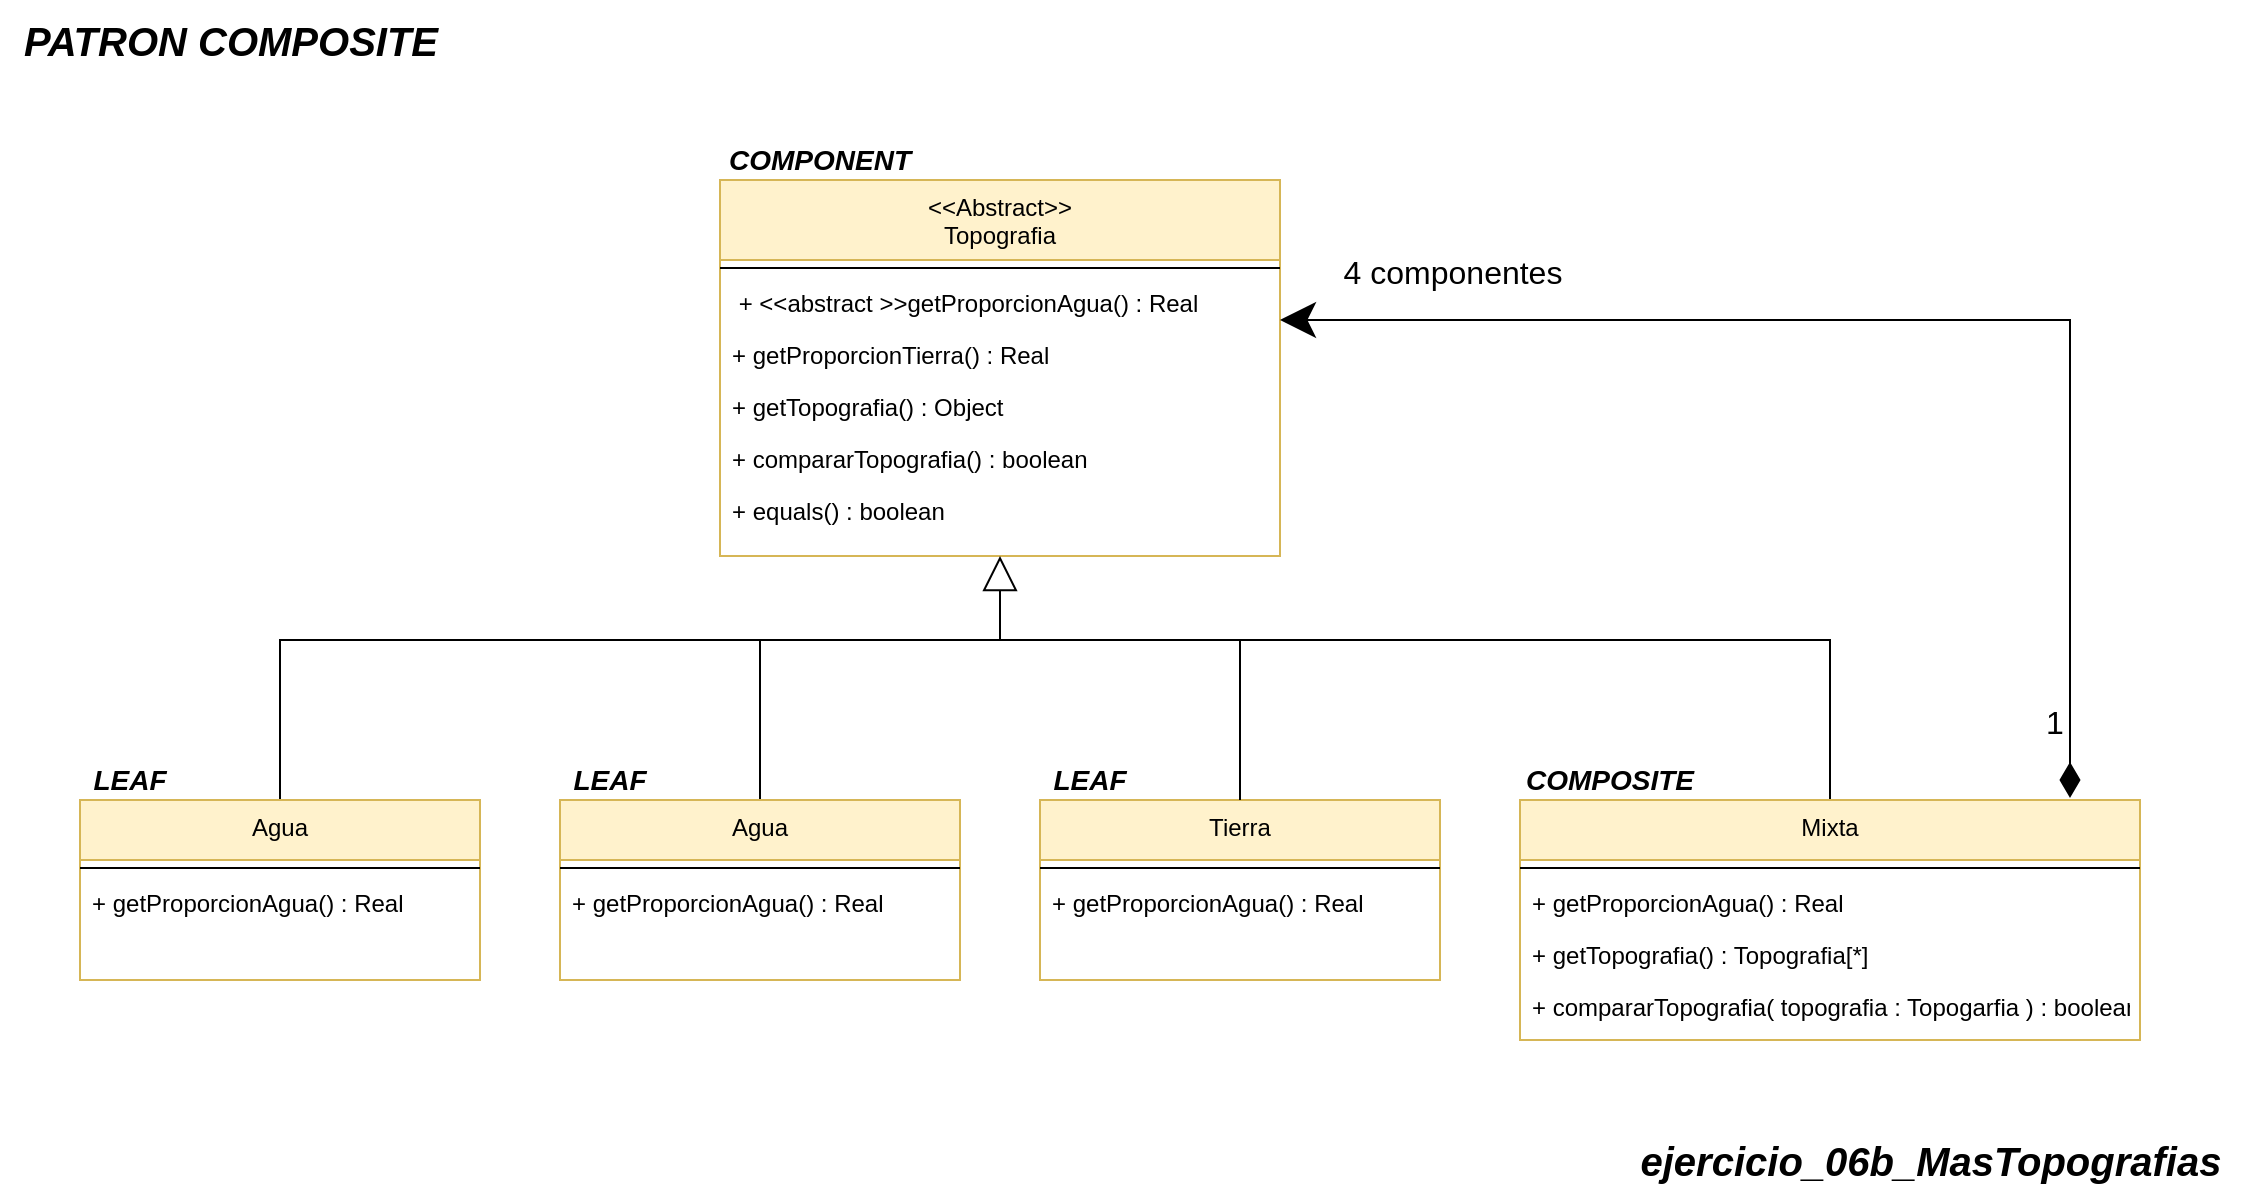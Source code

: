 <mxfile version="24.4.0" type="google">
  <diagram id="C5RBs43oDa-KdzZeNtuy" name="Page-1">
    <mxGraphModel grid="1" page="1" gridSize="10" guides="1" tooltips="1" connect="1" arrows="1" fold="1" pageScale="1" pageWidth="827" pageHeight="1169" math="0" shadow="0">
      <root>
        <mxCell id="WIyWlLk6GJQsqaUBKTNV-0" />
        <mxCell id="WIyWlLk6GJQsqaUBKTNV-1" parent="WIyWlLk6GJQsqaUBKTNV-0" />
        <mxCell id="OJAIJrGIk2gUR6cNHhCz-0" value="&lt;&lt;Abstract&gt;&gt;&#xa;Topografia" style="swimlane;fontStyle=0;align=center;verticalAlign=top;childLayout=stackLayout;horizontal=1;startSize=40;horizontalStack=0;resizeParent=1;resizeLast=0;collapsible=1;marginBottom=0;rounded=0;shadow=0;strokeWidth=1;fillColor=#fff2cc;strokeColor=#d6b656;" vertex="1" parent="WIyWlLk6GJQsqaUBKTNV-1">
          <mxGeometry x="240" y="-550" width="280" height="188" as="geometry">
            <mxRectangle x="110" y="-20" width="160" height="26" as="alternateBounds" />
          </mxGeometry>
        </mxCell>
        <mxCell id="OJAIJrGIk2gUR6cNHhCz-1" value="" style="line;html=1;strokeWidth=1;align=left;verticalAlign=middle;spacingTop=-1;spacingLeft=3;spacingRight=3;rotatable=0;labelPosition=right;points=[];portConstraint=eastwest;" vertex="1" parent="OJAIJrGIk2gUR6cNHhCz-0">
          <mxGeometry y="40" width="280" height="8" as="geometry" />
        </mxCell>
        <mxCell id="OJAIJrGIk2gUR6cNHhCz-2" value=" + &lt;&lt;abstract &gt;&gt;getProporcionAgua() : Real" style="text;align=left;verticalAlign=top;spacingLeft=4;spacingRight=4;overflow=hidden;rotatable=0;points=[[0,0.5],[1,0.5]];portConstraint=eastwest;" vertex="1" parent="OJAIJrGIk2gUR6cNHhCz-0">
          <mxGeometry y="48" width="280" height="26" as="geometry" />
        </mxCell>
        <mxCell id="OJAIJrGIk2gUR6cNHhCz-3" value="+ getProporcionTierra() : Real" style="text;align=left;verticalAlign=top;spacingLeft=4;spacingRight=4;overflow=hidden;rotatable=0;points=[[0,0.5],[1,0.5]];portConstraint=eastwest;rounded=0;shadow=0;html=0;" vertex="1" parent="OJAIJrGIk2gUR6cNHhCz-0">
          <mxGeometry y="74" width="280" height="26" as="geometry" />
        </mxCell>
        <mxCell id="OJAIJrGIk2gUR6cNHhCz-4" value="+ getTopografia() : Object" style="text;align=left;verticalAlign=top;spacingLeft=4;spacingRight=4;overflow=hidden;rotatable=0;points=[[0,0.5],[1,0.5]];portConstraint=eastwest;rounded=0;shadow=0;html=0;" vertex="1" parent="OJAIJrGIk2gUR6cNHhCz-0">
          <mxGeometry y="100" width="280" height="26" as="geometry" />
        </mxCell>
        <mxCell id="OJAIJrGIk2gUR6cNHhCz-5" value="+ compararTopografia() : boolean&#xa;" style="text;align=left;verticalAlign=top;spacingLeft=4;spacingRight=4;overflow=hidden;rotatable=0;points=[[0,0.5],[1,0.5]];portConstraint=eastwest;rounded=0;shadow=0;html=0;" vertex="1" parent="OJAIJrGIk2gUR6cNHhCz-0">
          <mxGeometry y="126" width="280" height="26" as="geometry" />
        </mxCell>
        <mxCell id="OJAIJrGIk2gUR6cNHhCz-6" value="+ equals() : boolean&#xa;" style="text;align=left;verticalAlign=top;spacingLeft=4;spacingRight=4;overflow=hidden;rotatable=0;points=[[0,0.5],[1,0.5]];portConstraint=eastwest;rounded=0;shadow=0;html=0;" vertex="1" parent="OJAIJrGIk2gUR6cNHhCz-0">
          <mxGeometry y="152" width="280" height="26" as="geometry" />
        </mxCell>
        <mxCell id="OJAIJrGIk2gUR6cNHhCz-7" style="edgeStyle=orthogonalEdgeStyle;rounded=0;orthogonalLoop=1;jettySize=auto;html=1;exitX=1;exitY=0.5;exitDx=0;exitDy=0;" edge="1" parent="OJAIJrGIk2gUR6cNHhCz-0" source="OJAIJrGIk2gUR6cNHhCz-3" target="OJAIJrGIk2gUR6cNHhCz-3">
          <mxGeometry relative="1" as="geometry" />
        </mxCell>
        <mxCell id="OJAIJrGIk2gUR6cNHhCz-8" style="edgeStyle=orthogonalEdgeStyle;rounded=0;orthogonalLoop=1;jettySize=auto;html=1;startArrow=diamondThin;startFill=1;strokeWidth=1;startSize=15;sourcePerimeterSpacing=1;endSize=15;endArrow=classic;endFill=1;" edge="1" parent="WIyWlLk6GJQsqaUBKTNV-1" source="OJAIJrGIk2gUR6cNHhCz-12" target="OJAIJrGIk2gUR6cNHhCz-2">
          <mxGeometry relative="1" as="geometry">
            <mxPoint x="540" y="-480" as="targetPoint" />
            <Array as="points">
              <mxPoint x="915" y="-480" />
            </Array>
          </mxGeometry>
        </mxCell>
        <mxCell id="OJAIJrGIk2gUR6cNHhCz-9" value="&lt;font style=&quot;font-size: 16px;&quot;&gt;1&lt;/font&gt;&lt;span style=&quot;color: rgba(0, 0, 0, 0); font-family: monospace; font-size: 0px; text-align: start; background-color: rgb(251, 251, 251);&quot;&gt;%3CmxGraphModel%3E%3Croot%3E%3CmxCell%20id%3D%220%22%2F%3E%3CmxCell%20id%3D%221%22%20parent%3D%220%22%2F%3E%3CmxCell%20id%3D%222%22%20value%3D%22%22%20style%3D%22endArrow%3Dnone%3Bhtml%3D1%3Brounded%3D0%3B%22%20edge%3D%221%22%20parent%3D%221%22%3E%3CmxGeometry%20width%3D%2250%22%20height%3D%2250%22%20relative%3D%221%22%20as%3D%22geometry%22%3E%3CmxPoint%20x%3D%22140%22%20y%3D%22-400%22%20as%3D%22sourcePoint%22%2F%3E%3CmxPoint%20x%3D%22140%22%20y%3D%22-360%22%20as%3D%22targetPoint%22%2F%3E%3C%2FmxGeometry%3E%3C%2FmxCell%3E%3C%2Froot%3E%3C%2FmxGraphModel%3E&lt;/span&gt;" style="edgeLabel;html=1;align=center;verticalAlign=middle;resizable=0;points=[];" connectable="0" vertex="1" parent="OJAIJrGIk2gUR6cNHhCz-8">
          <mxGeometry x="-0.909" y="6" relative="1" as="geometry">
            <mxPoint x="-2" y="-9" as="offset" />
          </mxGeometry>
        </mxCell>
        <mxCell id="OJAIJrGIk2gUR6cNHhCz-10" value="&lt;font style=&quot;font-size: 16px;&quot;&gt;4 componentes&lt;/font&gt;" style="edgeLabel;html=1;align=center;verticalAlign=middle;resizable=0;points=[];" connectable="0" vertex="1" parent="OJAIJrGIk2gUR6cNHhCz-8">
          <mxGeometry x="0.875" y="2" relative="1" as="geometry">
            <mxPoint x="46" y="-26" as="offset" />
          </mxGeometry>
        </mxCell>
        <mxCell id="OJAIJrGIk2gUR6cNHhCz-51" style="edgeStyle=orthogonalEdgeStyle;rounded=0;orthogonalLoop=1;jettySize=auto;html=1;endArrow=none;endFill=0;endSize=15;startSize=15;" edge="1" parent="WIyWlLk6GJQsqaUBKTNV-1" source="OJAIJrGIk2gUR6cNHhCz-12">
          <mxGeometry relative="1" as="geometry">
            <mxPoint x="500" y="-320" as="targetPoint" />
            <Array as="points">
              <mxPoint x="795" y="-320" />
            </Array>
          </mxGeometry>
        </mxCell>
        <mxCell id="OJAIJrGIk2gUR6cNHhCz-12" value="Mixta" style="swimlane;fontStyle=0;align=center;verticalAlign=top;childLayout=stackLayout;horizontal=1;startSize=30;horizontalStack=0;resizeParent=1;resizeLast=0;collapsible=1;marginBottom=0;rounded=0;shadow=0;strokeWidth=1;fillColor=#fff2cc;strokeColor=#d6b656;" vertex="1" parent="WIyWlLk6GJQsqaUBKTNV-1">
          <mxGeometry x="640" y="-240" width="310" height="120" as="geometry">
            <mxRectangle x="110" y="-20" width="160" height="26" as="alternateBounds" />
          </mxGeometry>
        </mxCell>
        <mxCell id="OJAIJrGIk2gUR6cNHhCz-13" value="" style="line;html=1;strokeWidth=1;align=left;verticalAlign=middle;spacingTop=-1;spacingLeft=3;spacingRight=3;rotatable=0;labelPosition=right;points=[];portConstraint=eastwest;" vertex="1" parent="OJAIJrGIk2gUR6cNHhCz-12">
          <mxGeometry y="30" width="310" height="8" as="geometry" />
        </mxCell>
        <mxCell id="OJAIJrGIk2gUR6cNHhCz-14" value="+ getProporcionAgua() : Real" style="text;align=left;verticalAlign=top;spacingLeft=4;spacingRight=4;overflow=hidden;rotatable=0;points=[[0,0.5],[1,0.5]];portConstraint=eastwest;" vertex="1" parent="OJAIJrGIk2gUR6cNHhCz-12">
          <mxGeometry y="38" width="310" height="26" as="geometry" />
        </mxCell>
        <mxCell id="OJAIJrGIk2gUR6cNHhCz-15" value="+ getTopografia() : Topografia[*]" style="text;align=left;verticalAlign=top;spacingLeft=4;spacingRight=4;overflow=hidden;rotatable=0;points=[[0,0.5],[1,0.5]];portConstraint=eastwest;" vertex="1" parent="OJAIJrGIk2gUR6cNHhCz-12">
          <mxGeometry y="64" width="310" height="26" as="geometry" />
        </mxCell>
        <mxCell id="OJAIJrGIk2gUR6cNHhCz-16" style="edgeStyle=orthogonalEdgeStyle;rounded=0;orthogonalLoop=1;jettySize=auto;html=1;exitX=1;exitY=0.5;exitDx=0;exitDy=0;" edge="1" parent="OJAIJrGIk2gUR6cNHhCz-12">
          <mxGeometry relative="1" as="geometry">
            <mxPoint x="240" y="77" as="sourcePoint" />
            <mxPoint x="240" y="77" as="targetPoint" />
          </mxGeometry>
        </mxCell>
        <mxCell id="OJAIJrGIk2gUR6cNHhCz-17" value="+ compararTopografia( topografia : Topogarfia ) : boolean" style="text;align=left;verticalAlign=top;spacingLeft=4;spacingRight=4;overflow=hidden;rotatable=0;points=[[0,0.5],[1,0.5]];portConstraint=eastwest;" vertex="1" parent="OJAIJrGIk2gUR6cNHhCz-12">
          <mxGeometry y="90" width="310" height="26" as="geometry" />
        </mxCell>
        <mxCell id="OJAIJrGIk2gUR6cNHhCz-19" value="Tierra" style="swimlane;fontStyle=0;align=center;verticalAlign=top;childLayout=stackLayout;horizontal=1;startSize=30;horizontalStack=0;resizeParent=1;resizeLast=0;collapsible=1;marginBottom=0;rounded=0;shadow=0;strokeWidth=1;fillColor=#fff2cc;strokeColor=#d6b656;" vertex="1" parent="WIyWlLk6GJQsqaUBKTNV-1">
          <mxGeometry x="400" y="-240" width="200" height="90" as="geometry">
            <mxRectangle x="110" y="-20" width="160" height="26" as="alternateBounds" />
          </mxGeometry>
        </mxCell>
        <mxCell id="OJAIJrGIk2gUR6cNHhCz-20" value="" style="line;html=1;strokeWidth=1;align=left;verticalAlign=middle;spacingTop=-1;spacingLeft=3;spacingRight=3;rotatable=0;labelPosition=right;points=[];portConstraint=eastwest;" vertex="1" parent="OJAIJrGIk2gUR6cNHhCz-19">
          <mxGeometry y="30" width="200" height="8" as="geometry" />
        </mxCell>
        <mxCell id="OJAIJrGIk2gUR6cNHhCz-21" value="+ getProporcionAgua() : Real" style="text;align=left;verticalAlign=top;spacingLeft=4;spacingRight=4;overflow=hidden;rotatable=0;points=[[0,0.5],[1,0.5]];portConstraint=eastwest;" vertex="1" parent="OJAIJrGIk2gUR6cNHhCz-19">
          <mxGeometry y="38" width="200" height="26" as="geometry" />
        </mxCell>
        <mxCell id="OJAIJrGIk2gUR6cNHhCz-22" style="edgeStyle=orthogonalEdgeStyle;rounded=0;orthogonalLoop=1;jettySize=auto;html=1;exitX=1;exitY=0.5;exitDx=0;exitDy=0;" edge="1" parent="OJAIJrGIk2gUR6cNHhCz-19">
          <mxGeometry relative="1" as="geometry">
            <mxPoint x="240" y="77" as="sourcePoint" />
            <mxPoint x="240" y="77" as="targetPoint" />
          </mxGeometry>
        </mxCell>
        <mxCell id="OJAIJrGIk2gUR6cNHhCz-48" style="edgeStyle=orthogonalEdgeStyle;rounded=0;orthogonalLoop=1;jettySize=auto;html=1;endArrow=none;endFill=0;endSize=15;startSize=15;" edge="1" parent="WIyWlLk6GJQsqaUBKTNV-1" source="OJAIJrGIk2gUR6cNHhCz-24">
          <mxGeometry relative="1" as="geometry">
            <mxPoint x="380" y="-320" as="targetPoint" />
            <Array as="points">
              <mxPoint x="260" y="-320" />
            </Array>
          </mxGeometry>
        </mxCell>
        <mxCell id="OJAIJrGIk2gUR6cNHhCz-24" value="Agua" style="swimlane;fontStyle=0;align=center;verticalAlign=top;childLayout=stackLayout;horizontal=1;startSize=30;horizontalStack=0;resizeParent=1;resizeLast=0;collapsible=1;marginBottom=0;rounded=0;shadow=0;strokeWidth=1;fillColor=#fff2cc;strokeColor=#d6b656;" vertex="1" parent="WIyWlLk6GJQsqaUBKTNV-1">
          <mxGeometry x="160" y="-240" width="200" height="90" as="geometry">
            <mxRectangle x="110" y="-20" width="160" height="26" as="alternateBounds" />
          </mxGeometry>
        </mxCell>
        <mxCell id="OJAIJrGIk2gUR6cNHhCz-25" value="" style="line;html=1;strokeWidth=1;align=left;verticalAlign=middle;spacingTop=-1;spacingLeft=3;spacingRight=3;rotatable=0;labelPosition=right;points=[];portConstraint=eastwest;" vertex="1" parent="OJAIJrGIk2gUR6cNHhCz-24">
          <mxGeometry y="30" width="200" height="8" as="geometry" />
        </mxCell>
        <mxCell id="OJAIJrGIk2gUR6cNHhCz-26" value="+ getProporcionAgua() : Real" style="text;align=left;verticalAlign=top;spacingLeft=4;spacingRight=4;overflow=hidden;rotatable=0;points=[[0,0.5],[1,0.5]];portConstraint=eastwest;" vertex="1" parent="OJAIJrGIk2gUR6cNHhCz-24">
          <mxGeometry y="38" width="200" height="26" as="geometry" />
        </mxCell>
        <mxCell id="OJAIJrGIk2gUR6cNHhCz-27" style="edgeStyle=orthogonalEdgeStyle;rounded=0;orthogonalLoop=1;jettySize=auto;html=1;exitX=1;exitY=0.5;exitDx=0;exitDy=0;" edge="1" parent="OJAIJrGIk2gUR6cNHhCz-24">
          <mxGeometry relative="1" as="geometry">
            <mxPoint x="240" y="77" as="sourcePoint" />
            <mxPoint x="240" y="77" as="targetPoint" />
          </mxGeometry>
        </mxCell>
        <mxCell id="OJAIJrGIk2gUR6cNHhCz-28" value="&lt;i&gt;&lt;b&gt;&lt;font style=&quot;font-size: 14px;&quot;&gt;COMPONENT&lt;/font&gt;&lt;/b&gt;&lt;/i&gt;" style="text;html=1;align=center;verticalAlign=middle;whiteSpace=wrap;rounded=0;" vertex="1" parent="WIyWlLk6GJQsqaUBKTNV-1">
          <mxGeometry x="240" y="-570" width="100" height="20" as="geometry" />
        </mxCell>
        <mxCell id="OJAIJrGIk2gUR6cNHhCz-29" value="&lt;font style=&quot;font-size: 14px;&quot;&gt;&lt;b&gt;&lt;i&gt;COMPOSITE&lt;/i&gt;&lt;/b&gt;&lt;/font&gt;" style="text;html=1;align=center;verticalAlign=middle;whiteSpace=wrap;rounded=0;" vertex="1" parent="WIyWlLk6GJQsqaUBKTNV-1">
          <mxGeometry x="640" y="-260" width="90" height="20" as="geometry" />
        </mxCell>
        <mxCell id="OJAIJrGIk2gUR6cNHhCz-30" value="&lt;b&gt;&lt;i&gt;&lt;font style=&quot;font-size: 14px;&quot;&gt;LEAF&lt;/font&gt;&lt;/i&gt;&lt;/b&gt;" style="text;html=1;align=center;verticalAlign=middle;whiteSpace=wrap;rounded=0;" vertex="1" parent="WIyWlLk6GJQsqaUBKTNV-1">
          <mxGeometry x="400" y="-260" width="50" height="20" as="geometry" />
        </mxCell>
        <mxCell id="OJAIJrGIk2gUR6cNHhCz-31" value="&lt;b&gt;&lt;i&gt;&lt;font style=&quot;font-size: 14px;&quot;&gt;LEAF&lt;/font&gt;&lt;/i&gt;&lt;/b&gt;" style="text;html=1;align=center;verticalAlign=middle;whiteSpace=wrap;rounded=0;" vertex="1" parent="WIyWlLk6GJQsqaUBKTNV-1">
          <mxGeometry x="160" y="-260" width="50" height="20" as="geometry" />
        </mxCell>
        <mxCell id="OJAIJrGIk2gUR6cNHhCz-32" value="&lt;b style=&quot;&quot;&gt;&lt;i&gt;&lt;font style=&quot;font-size: 20px;&quot;&gt;PATRON COMPOSITE&lt;/font&gt;&lt;/i&gt;&lt;/b&gt;" style="text;html=1;align=center;verticalAlign=middle;resizable=0;points=[];autosize=1;strokeColor=none;fillColor=none;" vertex="1" parent="WIyWlLk6GJQsqaUBKTNV-1">
          <mxGeometry x="-120" y="-640" width="230" height="40" as="geometry" />
        </mxCell>
        <mxCell id="OJAIJrGIk2gUR6cNHhCz-49" style="edgeStyle=orthogonalEdgeStyle;rounded=0;orthogonalLoop=1;jettySize=auto;html=1;exitX=0.5;exitY=0;exitDx=0;exitDy=0;endArrow=none;endFill=0;endSize=15;startSize=15;" edge="1" parent="WIyWlLk6GJQsqaUBKTNV-1" source="OJAIJrGIk2gUR6cNHhCz-33">
          <mxGeometry relative="1" as="geometry">
            <mxPoint x="260" y="-320" as="targetPoint" />
            <Array as="points">
              <mxPoint x="20" y="-320" />
            </Array>
          </mxGeometry>
        </mxCell>
        <mxCell id="OJAIJrGIk2gUR6cNHhCz-33" value="Agua" style="swimlane;fontStyle=0;align=center;verticalAlign=top;childLayout=stackLayout;horizontal=1;startSize=30;horizontalStack=0;resizeParent=1;resizeLast=0;collapsible=1;marginBottom=0;rounded=0;shadow=0;strokeWidth=1;fillColor=#fff2cc;strokeColor=#d6b656;" vertex="1" parent="WIyWlLk6GJQsqaUBKTNV-1">
          <mxGeometry x="-80" y="-240" width="200" height="90" as="geometry">
            <mxRectangle x="110" y="-20" width="160" height="26" as="alternateBounds" />
          </mxGeometry>
        </mxCell>
        <mxCell id="OJAIJrGIk2gUR6cNHhCz-34" value="" style="line;html=1;strokeWidth=1;align=left;verticalAlign=middle;spacingTop=-1;spacingLeft=3;spacingRight=3;rotatable=0;labelPosition=right;points=[];portConstraint=eastwest;" vertex="1" parent="OJAIJrGIk2gUR6cNHhCz-33">
          <mxGeometry y="30" width="200" height="8" as="geometry" />
        </mxCell>
        <mxCell id="OJAIJrGIk2gUR6cNHhCz-35" value="+ getProporcionAgua() : Real" style="text;align=left;verticalAlign=top;spacingLeft=4;spacingRight=4;overflow=hidden;rotatable=0;points=[[0,0.5],[1,0.5]];portConstraint=eastwest;" vertex="1" parent="OJAIJrGIk2gUR6cNHhCz-33">
          <mxGeometry y="38" width="200" height="26" as="geometry" />
        </mxCell>
        <mxCell id="OJAIJrGIk2gUR6cNHhCz-36" style="edgeStyle=orthogonalEdgeStyle;rounded=0;orthogonalLoop=1;jettySize=auto;html=1;exitX=1;exitY=0.5;exitDx=0;exitDy=0;" edge="1" parent="OJAIJrGIk2gUR6cNHhCz-33">
          <mxGeometry relative="1" as="geometry">
            <mxPoint x="240" y="77" as="sourcePoint" />
            <mxPoint x="240" y="77" as="targetPoint" />
          </mxGeometry>
        </mxCell>
        <mxCell id="OJAIJrGIk2gUR6cNHhCz-37" value="&lt;b&gt;&lt;i&gt;&lt;font style=&quot;font-size: 14px;&quot;&gt;LEAF&lt;/font&gt;&lt;/i&gt;&lt;/b&gt;" style="text;html=1;align=center;verticalAlign=middle;whiteSpace=wrap;rounded=0;" vertex="1" parent="WIyWlLk6GJQsqaUBKTNV-1">
          <mxGeometry x="-80" y="-260" width="50" height="20" as="geometry" />
        </mxCell>
        <mxCell id="OJAIJrGIk2gUR6cNHhCz-43" style="edgeStyle=orthogonalEdgeStyle;rounded=0;orthogonalLoop=1;jettySize=auto;html=1;endArrow=block;endFill=0;endSize=15;startSize=15;sourcePerimeterSpacing=0;entryX=0.5;entryY=1;entryDx=0;entryDy=0;" edge="1" parent="WIyWlLk6GJQsqaUBKTNV-1" target="OJAIJrGIk2gUR6cNHhCz-0">
          <mxGeometry relative="1" as="geometry">
            <mxPoint x="340" y="-360" as="targetPoint" />
            <Array as="points">
              <mxPoint x="500" y="-320" />
              <mxPoint x="380" y="-320" />
            </Array>
            <mxPoint x="500" y="-240" as="sourcePoint" />
          </mxGeometry>
        </mxCell>
        <mxCell id="I-K5CZC8Bub1fappwHma-0" value="&lt;span style=&quot;font-size: 20px;&quot;&gt;&lt;b&gt;&lt;i&gt;ejercicio_06b_MasTopografias&lt;/i&gt;&lt;/b&gt;&lt;/span&gt;" style="text;html=1;align=center;verticalAlign=middle;resizable=0;points=[];autosize=1;strokeColor=none;fillColor=none;" vertex="1" parent="WIyWlLk6GJQsqaUBKTNV-1">
          <mxGeometry x="690" y="-80" width="310" height="40" as="geometry" />
        </mxCell>
      </root>
    </mxGraphModel>
  </diagram>
</mxfile>
